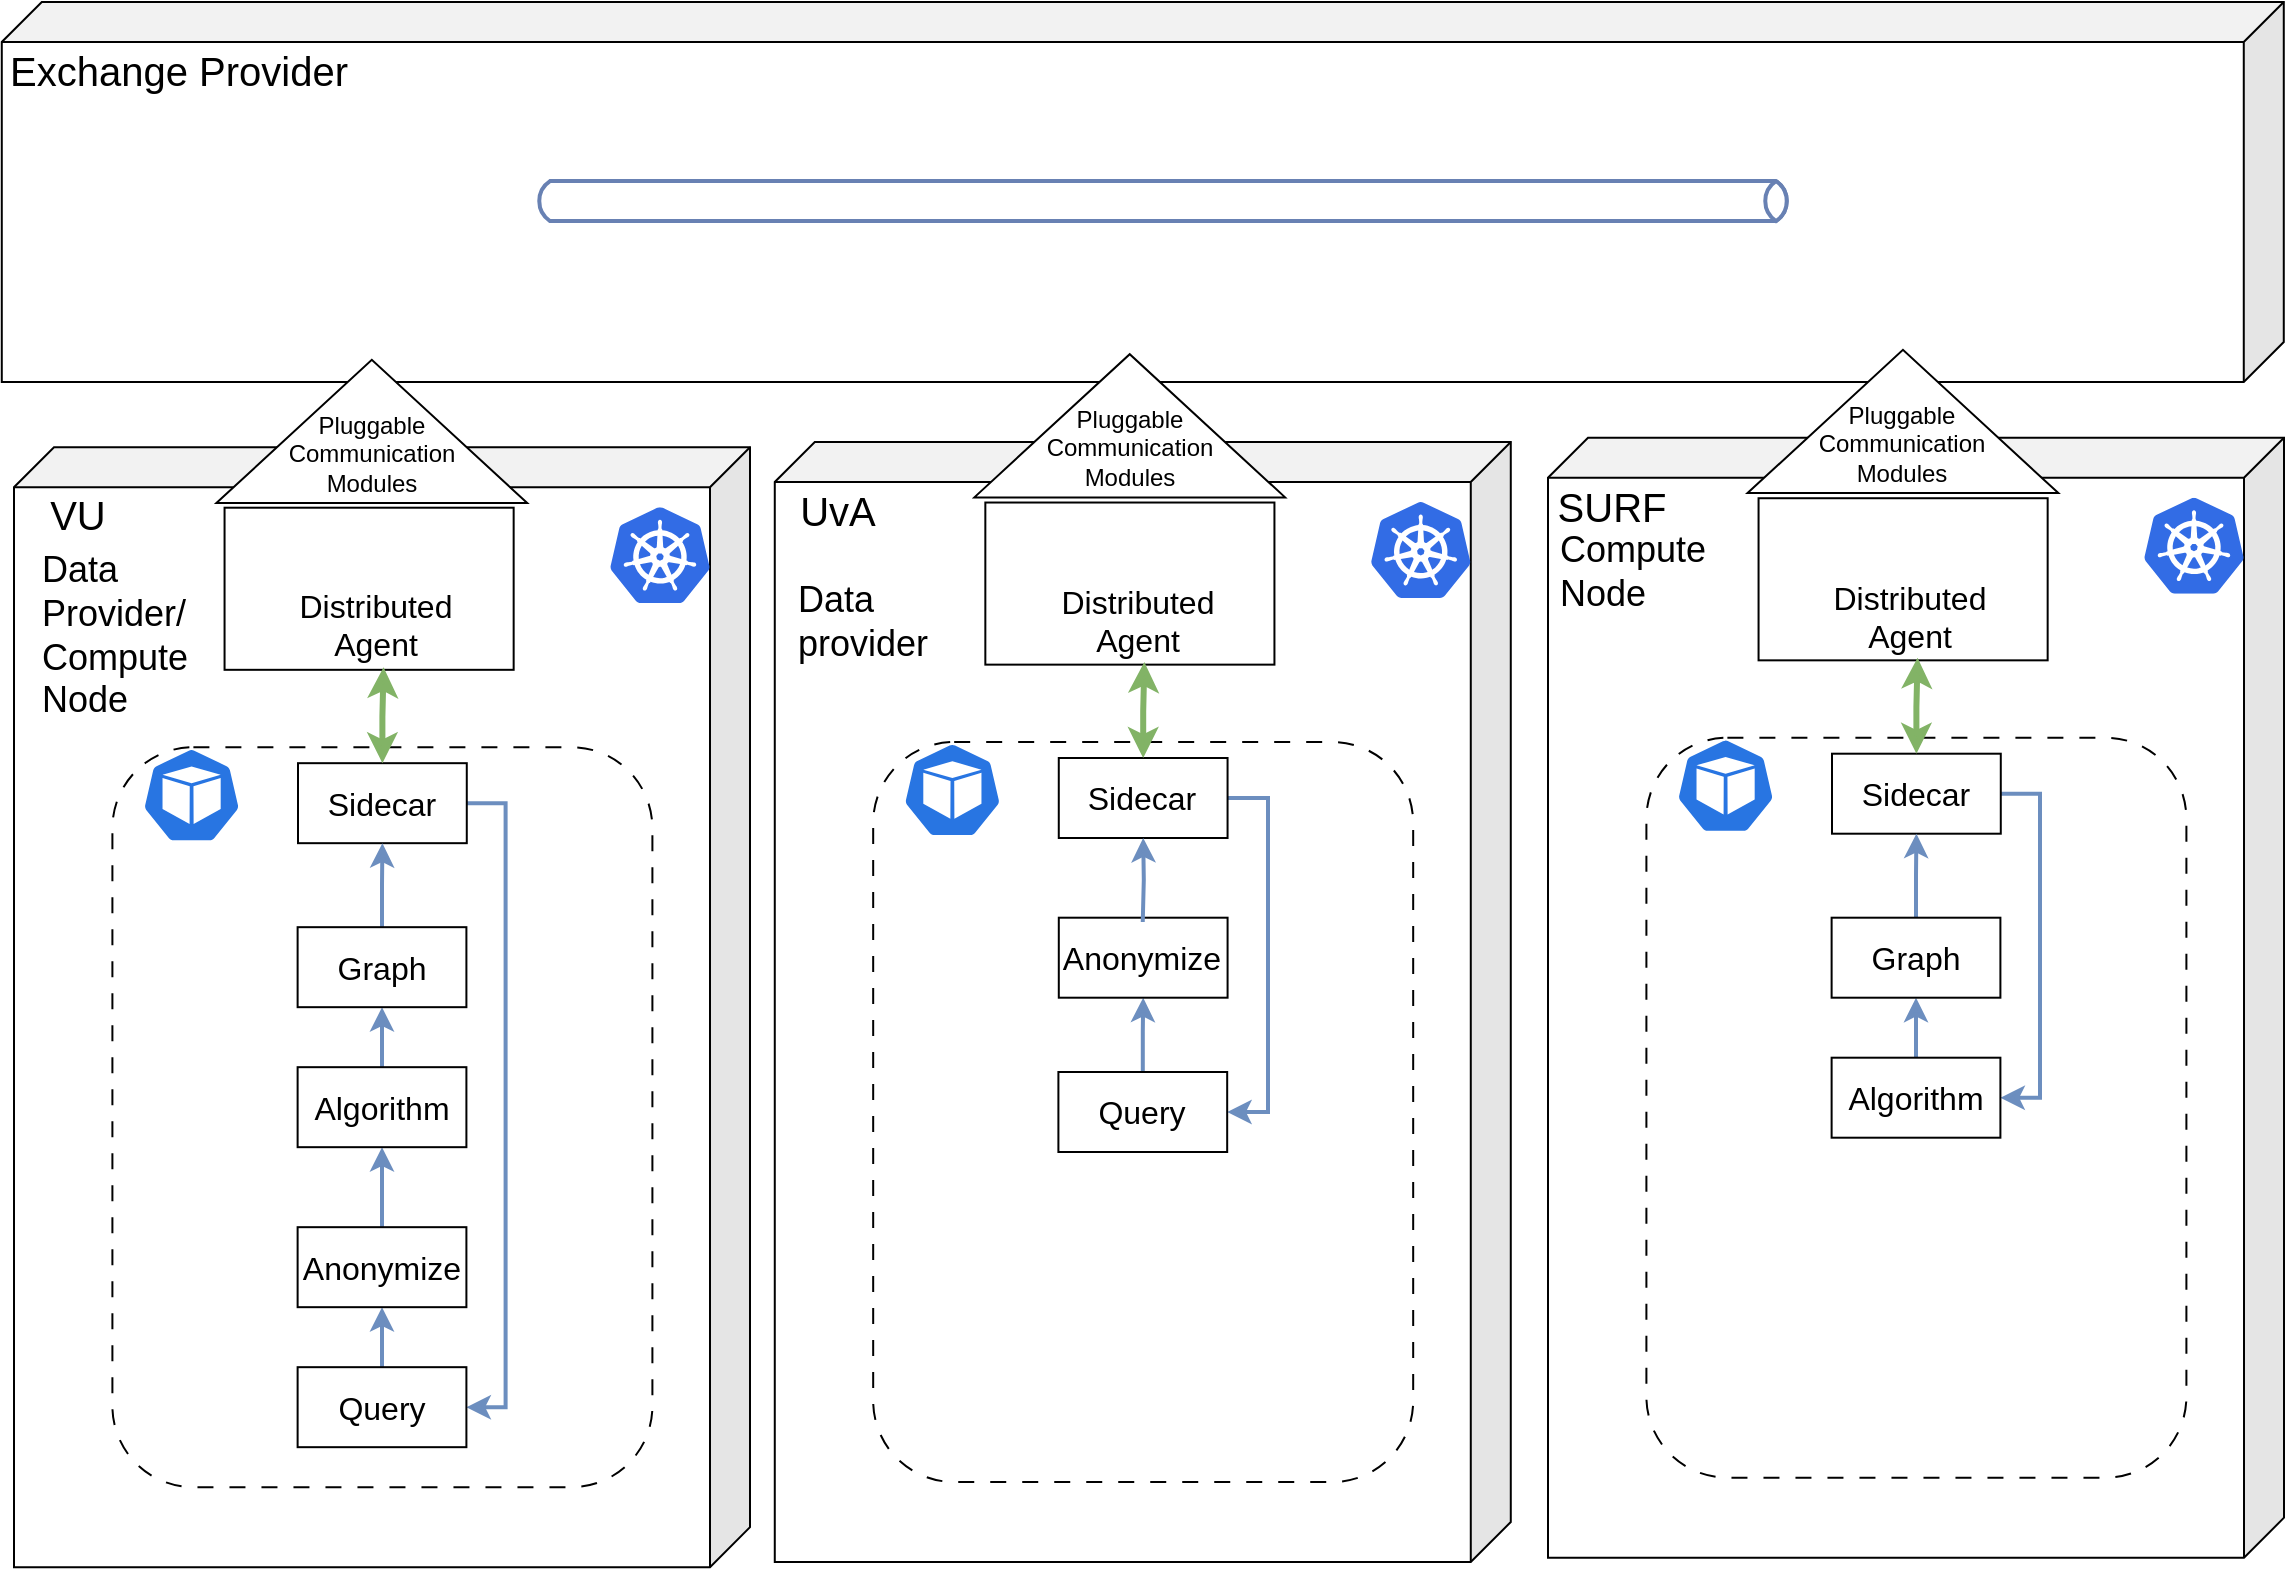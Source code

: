 <mxfile version="22.0.2" type="device">
  <diagram name="Page-1" id="VWLyBR6WL_vDLK74GmtO">
    <mxGraphModel dx="1200" dy="813" grid="1" gridSize="10" guides="1" tooltips="1" connect="1" arrows="1" fold="1" page="1" pageScale="1" pageWidth="1169" pageHeight="827" math="0" shadow="0">
      <root>
        <mxCell id="0" />
        <object label="full" id="4W7vb-_gK_N_zVpGkKDe-186">
          <mxCell parent="0" />
        </object>
        <mxCell id="oW9YRHPPq7T5Wu0JIGHf-0" value="" style="shape=cube;whiteSpace=wrap;html=1;boundedLbl=1;backgroundOutline=1;darkOpacity=0.05;darkOpacity2=0.1;flipH=1;" parent="4W7vb-_gK_N_zVpGkKDe-186" vertex="1">
          <mxGeometry x="20" y="242.59" width="368" height="560" as="geometry" />
        </mxCell>
        <mxCell id="4W7vb-_gK_N_zVpGkKDe-187" value="" style="group;movable=1;resizable=1;rotatable=1;deletable=1;editable=1;locked=0;connectable=1;" parent="4W7vb-_gK_N_zVpGkKDe-186" vertex="1" connectable="0">
          <mxGeometry x="13.89" y="20" width="1141" height="255.483" as="geometry" />
        </mxCell>
        <mxCell id="4W7vb-_gK_N_zVpGkKDe-188" value="" style="shape=cube;whiteSpace=wrap;html=1;boundedLbl=1;backgroundOutline=1;darkOpacity=0.05;darkOpacity2=0.1;flipH=1;" parent="4W7vb-_gK_N_zVpGkKDe-187" vertex="1">
          <mxGeometry width="1141" height="190" as="geometry" />
        </mxCell>
        <mxCell id="4W7vb-_gK_N_zVpGkKDe-189" value="&lt;font style=&quot;font-size: 20px;&quot;&gt;Exchange Provider&lt;/font&gt;" style="text;html=1;strokeColor=none;fillColor=none;align=center;verticalAlign=middle;whiteSpace=wrap;rounded=0;" parent="4W7vb-_gK_N_zVpGkKDe-187" vertex="1">
          <mxGeometry y="30.003" width="177.112" height="7.308" as="geometry" />
        </mxCell>
        <mxCell id="4W7vb-_gK_N_zVpGkKDe-191" value="" style="group;movable=1;resizable=1;rotatable=1;deletable=1;editable=1;locked=0;connectable=1;" parent="4W7vb-_gK_N_zVpGkKDe-187" vertex="1" connectable="0">
          <mxGeometry x="266.11" y="78.24" width="629" height="71.76" as="geometry" />
        </mxCell>
        <mxCell id="4W7vb-_gK_N_zVpGkKDe-192" value="" style="shape=image;verticalLabelPosition=bottom;labelBackgroundColor=default;verticalAlign=top;aspect=fixed;imageAspect=0;image=https://irt-website-cms.azurewebsites.net/media/original_images/RabbitMQ-Logo.wine.png;" parent="4W7vb-_gK_N_zVpGkKDe-191" vertex="1">
          <mxGeometry x="210" y="37.94" width="138.846" height="29.275" as="geometry" />
        </mxCell>
        <mxCell id="4W7vb-_gK_N_zVpGkKDe-195" value="" style="html=1;outlineConnect=0;fillColor=none;strokeColor=#6881B3;gradientColor=none;gradientDirection=north;strokeWidth=2;shape=mxgraph.networks.bus;gradientColor=none;gradientDirection=north;fontColor=#ffffff;perimeter=backbonePerimeter;backboneSize=20;movable=1;resizable=1;rotatable=1;deletable=1;editable=1;locked=0;connectable=1;" parent="4W7vb-_gK_N_zVpGkKDe-187" vertex="1">
          <mxGeometry x="266.11" y="70.0" width="629" height="59.096" as="geometry" />
        </mxCell>
        <mxCell id="oW9YRHPPq7T5Wu0JIGHf-22" value="" style="group" parent="4W7vb-_gK_N_zVpGkKDe-187" vertex="1" connectable="0">
          <mxGeometry x="126.11" y="177" width="147.407" height="75.483" as="geometry" />
        </mxCell>
        <mxCell id="oW9YRHPPq7T5Wu0JIGHf-23" value="" style="triangle;whiteSpace=wrap;html=1;rotation=-90;" parent="oW9YRHPPq7T5Wu0JIGHf-22" vertex="1">
          <mxGeometry x="23.105" y="-39.961" width="71.598" height="155.406" as="geometry" />
        </mxCell>
        <mxCell id="oW9YRHPPq7T5Wu0JIGHf-24" value="&lt;font style=&quot;font-size: 12px;&quot;&gt;Pluggable&lt;br&gt;Communication Modules&lt;/font&gt;" style="text;html=1;strokeColor=none;fillColor=none;align=center;verticalAlign=middle;whiteSpace=wrap;rounded=0;" parent="oW9YRHPPq7T5Wu0JIGHf-22" vertex="1">
          <mxGeometry x="34.841" y="36.367" width="48.133" height="25.372" as="geometry" />
        </mxCell>
        <mxCell id="T8rqHu9YziMsXCaHmrip-9" value="" style="shape=cube;whiteSpace=wrap;html=1;boundedLbl=1;backgroundOutline=1;darkOpacity=0.05;darkOpacity2=0.1;flipH=1;" parent="4W7vb-_gK_N_zVpGkKDe-186" vertex="1">
          <mxGeometry x="400.39" y="240" width="368" height="560" as="geometry" />
        </mxCell>
        <mxCell id="T8rqHu9YziMsXCaHmrip-10" value="&lt;font style=&quot;font-size: 20px;&quot;&gt;UvA&lt;/font&gt;" style="text;html=1;strokeColor=none;fillColor=none;align=center;verticalAlign=middle;whiteSpace=wrap;rounded=0;" parent="4W7vb-_gK_N_zVpGkKDe-186" vertex="1">
          <mxGeometry x="410.27" y="270" width="44.11" height="7.31" as="geometry" />
        </mxCell>
        <mxCell id="T8rqHu9YziMsXCaHmrip-11" value="" style="image;sketch=0;aspect=fixed;html=1;points=[];align=center;fontSize=12;image=img/lib/mscae/Kubernetes.svg;" parent="4W7vb-_gK_N_zVpGkKDe-186" vertex="1">
          <mxGeometry x="698.39" y="270" width="50" height="48" as="geometry" />
        </mxCell>
        <mxCell id="T8rqHu9YziMsXCaHmrip-12" value="" style="sketch=0;html=1;dashed=0;whitespace=wrap;fillColor=#2875E2;strokeColor=#ffffff;points=[[0.005,0.63,0],[0.1,0.2,0],[0.9,0.2,0],[0.5,0,0],[0.995,0.63,0],[0.72,0.99,0],[0.5,1,0],[0.28,0.99,0]];verticalLabelPosition=bottom;align=center;verticalAlign=top;shape=mxgraph.kubernetes.icon;prIcon=pod" parent="4W7vb-_gK_N_zVpGkKDe-186" vertex="1">
          <mxGeometry x="464.19" y="390" width="50" height="48" as="geometry" />
        </mxCell>
        <mxCell id="T8rqHu9YziMsXCaHmrip-15" value="&lt;font style=&quot;font-size: 18px; font-weight: normal;&quot;&gt;Data&lt;br&gt;provider&lt;/font&gt;" style="text;html=1;align=left;verticalAlign=middle;resizable=0;points=[];autosize=1;strokeColor=none;fillColor=none;fontStyle=1;fontSize=18;" parent="4W7vb-_gK_N_zVpGkKDe-186" vertex="1">
          <mxGeometry x="410.27" y="300.14" width="90" height="60" as="geometry" />
        </mxCell>
        <mxCell id="T8rqHu9YziMsXCaHmrip-16" value="" style="group" parent="4W7vb-_gK_N_zVpGkKDe-186" vertex="1" connectable="0">
          <mxGeometry x="518.96" y="194.15" width="147.407" height="75.483" as="geometry" />
        </mxCell>
        <mxCell id="T8rqHu9YziMsXCaHmrip-17" value="" style="triangle;whiteSpace=wrap;html=1;rotation=-90;" parent="T8rqHu9YziMsXCaHmrip-16" vertex="1">
          <mxGeometry x="23.105" y="-39.961" width="71.598" height="155.406" as="geometry" />
        </mxCell>
        <mxCell id="T8rqHu9YziMsXCaHmrip-18" value="&lt;font style=&quot;font-size: 12px;&quot;&gt;Pluggable&lt;br&gt;Communication Modules&lt;/font&gt;" style="text;html=1;strokeColor=none;fillColor=none;align=center;verticalAlign=middle;whiteSpace=wrap;rounded=0;" parent="T8rqHu9YziMsXCaHmrip-16" vertex="1">
          <mxGeometry x="34.841" y="36.367" width="48.133" height="25.372" as="geometry" />
        </mxCell>
        <mxCell id="T8rqHu9YziMsXCaHmrip-19" value="" style="group" parent="4W7vb-_gK_N_zVpGkKDe-186" vertex="1" connectable="0">
          <mxGeometry x="533.746" y="268.576" width="120.484" height="84.574" as="geometry" />
        </mxCell>
        <mxCell id="T8rqHu9YziMsXCaHmrip-20" value="" style="shape=image;verticalLabelPosition=bottom;labelBackgroundColor=default;verticalAlign=top;aspect=fixed;imageAspect=0;image=https://download.logo.wine/logo/Go_(programming_language)/Go_(programming_language)-Logo.wine.png;fontSize=16;" parent="T8rqHu9YziMsXCaHmrip-19" vertex="1">
          <mxGeometry width="82.227" height="54.815" as="geometry" />
        </mxCell>
        <mxCell id="T8rqHu9YziMsXCaHmrip-21" value="" style="rounded=0;whiteSpace=wrap;html=1;fontColor=#000000;labelBackgroundColor=none;fillColor=none;" parent="T8rqHu9YziMsXCaHmrip-19" vertex="1">
          <mxGeometry x="-28.077" y="1.691" width="144.551" height="81.056" as="geometry" />
        </mxCell>
        <mxCell id="T8rqHu9YziMsXCaHmrip-22" value="&lt;span style=&quot;font-size: 16px; background-color: rgb(255, 255, 255);&quot;&gt;Distributed Agent&lt;/span&gt;" style="text;whiteSpace=wrap;html=1;align=center;" parent="T8rqHu9YziMsXCaHmrip-19" vertex="1">
          <mxGeometry x="8.022" y="35.287" width="80.221" height="42.287" as="geometry" />
        </mxCell>
        <mxCell id="T8rqHu9YziMsXCaHmrip-24" value="" style="rounded=1;whiteSpace=wrap;html=1;fillColor=none;dashed=1;dashPattern=8 8;" parent="4W7vb-_gK_N_zVpGkKDe-186" vertex="1">
          <mxGeometry x="449.59" y="390" width="270" height="370" as="geometry" />
        </mxCell>
        <mxCell id="T8rqHu9YziMsXCaHmrip-34" style="edgeStyle=orthogonalEdgeStyle;rounded=0;orthogonalLoop=1;jettySize=auto;html=1;entryX=1;entryY=0.5;entryDx=0;entryDy=0;fillColor=#dae8fc;strokeColor=#6c8ebf;strokeWidth=2;" parent="4W7vb-_gK_N_zVpGkKDe-186" source="T8rqHu9YziMsXCaHmrip-25" target="T8rqHu9YziMsXCaHmrip-26" edge="1">
          <mxGeometry relative="1" as="geometry">
            <Array as="points">
              <mxPoint x="647" y="418" />
              <mxPoint x="647" y="575" />
            </Array>
          </mxGeometry>
        </mxCell>
        <mxCell id="T8rqHu9YziMsXCaHmrip-25" value="&lt;font style=&quot;font-size: 16px;&quot;&gt;Sidecar&lt;/font&gt;" style="rounded=0;whiteSpace=wrap;html=1;" parent="4W7vb-_gK_N_zVpGkKDe-186" vertex="1">
          <mxGeometry x="542.39" y="398" width="84.39" height="40" as="geometry" />
        </mxCell>
        <mxCell id="T8rqHu9YziMsXCaHmrip-30" style="edgeStyle=orthogonalEdgeStyle;rounded=0;orthogonalLoop=1;jettySize=auto;html=1;entryX=0.5;entryY=1;entryDx=0;entryDy=0;fillColor=#dae8fc;strokeColor=#6c8ebf;strokeWidth=2;" parent="4W7vb-_gK_N_zVpGkKDe-186" source="T8rqHu9YziMsXCaHmrip-26" target="T8rqHu9YziMsXCaHmrip-27" edge="1">
          <mxGeometry relative="1" as="geometry" />
        </mxCell>
        <mxCell id="T8rqHu9YziMsXCaHmrip-26" value="&lt;font style=&quot;font-size: 16px;&quot;&gt;Query&lt;/font&gt;" style="rounded=0;whiteSpace=wrap;html=1;" parent="4W7vb-_gK_N_zVpGkKDe-186" vertex="1">
          <mxGeometry x="542.2" y="555" width="84.39" height="40" as="geometry" />
        </mxCell>
        <mxCell id="T8rqHu9YziMsXCaHmrip-27" value="&lt;font style=&quot;font-size: 16px;&quot;&gt;Anonymize&lt;/font&gt;" style="rounded=0;whiteSpace=wrap;html=1;" parent="4W7vb-_gK_N_zVpGkKDe-186" vertex="1">
          <mxGeometry x="542.4" y="477.85" width="84.39" height="40" as="geometry" />
        </mxCell>
        <mxCell id="T8rqHu9YziMsXCaHmrip-33" style="edgeStyle=orthogonalEdgeStyle;rounded=0;orthogonalLoop=1;jettySize=auto;html=1;fillColor=#dae8fc;strokeColor=#6c8ebf;strokeWidth=2;" parent="4W7vb-_gK_N_zVpGkKDe-186" target="T8rqHu9YziMsXCaHmrip-25" edge="1">
          <mxGeometry relative="1" as="geometry">
            <mxPoint x="584.375" y="480.0" as="sourcePoint" />
          </mxGeometry>
        </mxCell>
        <mxCell id="T8rqHu9YziMsXCaHmrip-35" style="edgeStyle=orthogonalEdgeStyle;rounded=0;orthogonalLoop=1;jettySize=auto;html=1;entryX=0.55;entryY=0.984;entryDx=0;entryDy=0;entryPerimeter=0;startArrow=classic;startFill=1;strokeWidth=3;fillColor=#d5e8d4;strokeColor=#82b366;" parent="4W7vb-_gK_N_zVpGkKDe-186" source="T8rqHu9YziMsXCaHmrip-25" target="T8rqHu9YziMsXCaHmrip-21" edge="1">
          <mxGeometry relative="1" as="geometry" />
        </mxCell>
        <mxCell id="T8rqHu9YziMsXCaHmrip-63" value="" style="shape=cube;whiteSpace=wrap;html=1;boundedLbl=1;backgroundOutline=1;darkOpacity=0.05;darkOpacity2=0.1;flipH=1;" parent="4W7vb-_gK_N_zVpGkKDe-186" vertex="1">
          <mxGeometry x="787" y="237.85" width="368" height="560" as="geometry" />
        </mxCell>
        <mxCell id="T8rqHu9YziMsXCaHmrip-64" value="&lt;font style=&quot;font-size: 20px;&quot;&gt;SURF&lt;/font&gt;" style="text;html=1;strokeColor=none;fillColor=none;align=center;verticalAlign=middle;whiteSpace=wrap;rounded=0;" parent="4W7vb-_gK_N_zVpGkKDe-186" vertex="1">
          <mxGeometry x="796.88" y="267.85" width="44.11" height="7.31" as="geometry" />
        </mxCell>
        <mxCell id="T8rqHu9YziMsXCaHmrip-65" value="" style="image;sketch=0;aspect=fixed;html=1;points=[];align=center;fontSize=12;image=img/lib/mscae/Kubernetes.svg;" parent="4W7vb-_gK_N_zVpGkKDe-186" vertex="1">
          <mxGeometry x="1085" y="267.85" width="50" height="48" as="geometry" />
        </mxCell>
        <mxCell id="T8rqHu9YziMsXCaHmrip-66" value="" style="sketch=0;html=1;dashed=0;whitespace=wrap;fillColor=#2875E2;strokeColor=#ffffff;points=[[0.005,0.63,0],[0.1,0.2,0],[0.9,0.2,0],[0.5,0,0],[0.995,0.63,0],[0.72,0.99,0],[0.5,1,0],[0.28,0.99,0]];verticalLabelPosition=bottom;align=center;verticalAlign=top;shape=mxgraph.kubernetes.icon;prIcon=pod" parent="4W7vb-_gK_N_zVpGkKDe-186" vertex="1">
          <mxGeometry x="850.8" y="387.85" width="50" height="48" as="geometry" />
        </mxCell>
        <mxCell id="T8rqHu9YziMsXCaHmrip-67" value="&lt;span style=&quot;font-size: 18px; font-weight: normal;&quot;&gt;&lt;font style=&quot;font-size: 18px;&quot;&gt;Compute&lt;br&gt;Node&lt;/font&gt;&lt;/span&gt;" style="text;html=1;align=left;verticalAlign=middle;resizable=0;points=[];autosize=1;strokeColor=none;fillColor=none;fontStyle=1;fontSize=18;" parent="4W7vb-_gK_N_zVpGkKDe-186" vertex="1">
          <mxGeometry x="790.77" y="275.14" width="100" height="60" as="geometry" />
        </mxCell>
        <mxCell id="T8rqHu9YziMsXCaHmrip-68" value="" style="group" parent="4W7vb-_gK_N_zVpGkKDe-186" vertex="1" connectable="0">
          <mxGeometry x="890.77" y="192" width="147.407" height="75.483" as="geometry" />
        </mxCell>
        <mxCell id="T8rqHu9YziMsXCaHmrip-69" value="" style="triangle;whiteSpace=wrap;html=1;rotation=-90;" parent="T8rqHu9YziMsXCaHmrip-68" vertex="1">
          <mxGeometry x="37.905" y="-39.961" width="71.598" height="155.406" as="geometry" />
        </mxCell>
        <mxCell id="T8rqHu9YziMsXCaHmrip-70" value="&lt;font style=&quot;font-size: 12px;&quot;&gt;Pluggable&lt;br&gt;Communication Modules&lt;/font&gt;" style="text;html=1;strokeColor=none;fillColor=none;align=center;verticalAlign=middle;whiteSpace=wrap;rounded=0;" parent="T8rqHu9YziMsXCaHmrip-68" vertex="1">
          <mxGeometry x="49.641" y="36.367" width="48.133" height="25.372" as="geometry" />
        </mxCell>
        <mxCell id="T8rqHu9YziMsXCaHmrip-71" value="" style="group" parent="4W7vb-_gK_N_zVpGkKDe-186" vertex="1" connectable="0">
          <mxGeometry x="920.356" y="266.426" width="120.484" height="84.574" as="geometry" />
        </mxCell>
        <mxCell id="T8rqHu9YziMsXCaHmrip-72" value="" style="shape=image;verticalLabelPosition=bottom;labelBackgroundColor=default;verticalAlign=top;aspect=fixed;imageAspect=0;image=https://download.logo.wine/logo/Go_(programming_language)/Go_(programming_language)-Logo.wine.png;fontSize=16;" parent="T8rqHu9YziMsXCaHmrip-71" vertex="1">
          <mxGeometry width="82.227" height="54.815" as="geometry" />
        </mxCell>
        <mxCell id="T8rqHu9YziMsXCaHmrip-73" value="" style="rounded=0;whiteSpace=wrap;html=1;fontColor=#000000;labelBackgroundColor=none;fillColor=none;" parent="T8rqHu9YziMsXCaHmrip-71" vertex="1">
          <mxGeometry x="-28.077" y="1.691" width="144.551" height="81.056" as="geometry" />
        </mxCell>
        <mxCell id="T8rqHu9YziMsXCaHmrip-74" value="&lt;span style=&quot;font-size: 16px; background-color: rgb(255, 255, 255);&quot;&gt;Distributed Agent&lt;/span&gt;" style="text;whiteSpace=wrap;html=1;align=center;" parent="T8rqHu9YziMsXCaHmrip-71" vertex="1">
          <mxGeometry x="8.022" y="35.287" width="80.221" height="42.287" as="geometry" />
        </mxCell>
        <mxCell id="T8rqHu9YziMsXCaHmrip-75" value="" style="rounded=1;whiteSpace=wrap;html=1;fillColor=none;dashed=1;dashPattern=8 8;" parent="4W7vb-_gK_N_zVpGkKDe-186" vertex="1">
          <mxGeometry x="836.2" y="387.85" width="270" height="370" as="geometry" />
        </mxCell>
        <mxCell id="T8rqHu9YziMsXCaHmrip-76" style="edgeStyle=orthogonalEdgeStyle;rounded=0;orthogonalLoop=1;jettySize=auto;html=1;entryX=1;entryY=0.5;entryDx=0;entryDy=0;strokeWidth=2;fillColor=#dae8fc;strokeColor=#6c8ebf;" parent="4W7vb-_gK_N_zVpGkKDe-186" source="T8rqHu9YziMsXCaHmrip-77" target="T8rqHu9YziMsXCaHmrip-83" edge="1">
          <mxGeometry relative="1" as="geometry">
            <Array as="points">
              <mxPoint x="1033" y="416" />
              <mxPoint x="1033" y="568" />
            </Array>
            <mxPoint x="1013.2" y="650" as="targetPoint" />
          </mxGeometry>
        </mxCell>
        <mxCell id="T8rqHu9YziMsXCaHmrip-77" value="&lt;font style=&quot;font-size: 16px;&quot;&gt;Sidecar&lt;/font&gt;" style="rounded=0;whiteSpace=wrap;html=1;" parent="4W7vb-_gK_N_zVpGkKDe-186" vertex="1">
          <mxGeometry x="929.0" y="395.85" width="84.39" height="40" as="geometry" />
        </mxCell>
        <mxCell id="T8rqHu9YziMsXCaHmrip-82" style="edgeStyle=orthogonalEdgeStyle;rounded=0;orthogonalLoop=1;jettySize=auto;html=1;entryX=0.5;entryY=1;entryDx=0;entryDy=0;strokeWidth=2;fillColor=#dae8fc;strokeColor=#6c8ebf;" parent="4W7vb-_gK_N_zVpGkKDe-186" source="T8rqHu9YziMsXCaHmrip-83" target="T8rqHu9YziMsXCaHmrip-85" edge="1">
          <mxGeometry relative="1" as="geometry" />
        </mxCell>
        <mxCell id="T8rqHu9YziMsXCaHmrip-83" value="&lt;font style=&quot;font-size: 16px;&quot;&gt;Algorithm&lt;/font&gt;" style="rounded=0;whiteSpace=wrap;html=1;" parent="4W7vb-_gK_N_zVpGkKDe-186" vertex="1">
          <mxGeometry x="928.81" y="547.85" width="84.39" height="40" as="geometry" />
        </mxCell>
        <mxCell id="T8rqHu9YziMsXCaHmrip-84" style="edgeStyle=orthogonalEdgeStyle;rounded=0;orthogonalLoop=1;jettySize=auto;html=1;strokeWidth=2;fillColor=#dae8fc;strokeColor=#6c8ebf;" parent="4W7vb-_gK_N_zVpGkKDe-186" source="T8rqHu9YziMsXCaHmrip-85" target="T8rqHu9YziMsXCaHmrip-77" edge="1">
          <mxGeometry relative="1" as="geometry" />
        </mxCell>
        <mxCell id="T8rqHu9YziMsXCaHmrip-85" value="&lt;font style=&quot;font-size: 16px;&quot;&gt;Graph&lt;/font&gt;" style="rounded=0;whiteSpace=wrap;html=1;" parent="4W7vb-_gK_N_zVpGkKDe-186" vertex="1">
          <mxGeometry x="928.81" y="477.85" width="84.39" height="40" as="geometry" />
        </mxCell>
        <mxCell id="T8rqHu9YziMsXCaHmrip-86" style="edgeStyle=orthogonalEdgeStyle;rounded=0;orthogonalLoop=1;jettySize=auto;html=1;entryX=0.55;entryY=0.984;entryDx=0;entryDy=0;entryPerimeter=0;startArrow=classic;startFill=1;strokeWidth=3;fillColor=#d5e8d4;strokeColor=#82b366;" parent="4W7vb-_gK_N_zVpGkKDe-186" source="T8rqHu9YziMsXCaHmrip-77" target="T8rqHu9YziMsXCaHmrip-73" edge="1">
          <mxGeometry relative="1" as="geometry" />
        </mxCell>
        <mxCell id="oW9YRHPPq7T5Wu0JIGHf-1" value="&lt;font style=&quot;font-size: 20px;&quot;&gt;VU&lt;/font&gt;" style="text;html=1;strokeColor=none;fillColor=none;align=center;verticalAlign=middle;whiteSpace=wrap;rounded=0;" parent="4W7vb-_gK_N_zVpGkKDe-186" vertex="1">
          <mxGeometry x="29.88" y="272.59" width="44.11" height="7.31" as="geometry" />
        </mxCell>
        <mxCell id="oW9YRHPPq7T5Wu0JIGHf-2" value="" style="image;sketch=0;aspect=fixed;html=1;points=[];align=center;fontSize=12;image=img/lib/mscae/Kubernetes.svg;" parent="4W7vb-_gK_N_zVpGkKDe-186" vertex="1">
          <mxGeometry x="318.0" y="272.59" width="50" height="48" as="geometry" />
        </mxCell>
        <mxCell id="oW9YRHPPq7T5Wu0JIGHf-3" value="" style="sketch=0;html=1;dashed=0;whitespace=wrap;fillColor=#2875E2;strokeColor=#ffffff;points=[[0.005,0.63,0],[0.1,0.2,0],[0.9,0.2,0],[0.5,0,0],[0.995,0.63,0],[0.72,0.99,0],[0.5,1,0],[0.28,0.99,0]];verticalLabelPosition=bottom;align=center;verticalAlign=top;shape=mxgraph.kubernetes.icon;prIcon=pod" parent="4W7vb-_gK_N_zVpGkKDe-186" vertex="1">
          <mxGeometry x="83.8" y="392.59" width="50" height="48" as="geometry" />
        </mxCell>
        <mxCell id="oW9YRHPPq7T5Wu0JIGHf-4" value="&lt;span style=&quot;font-size: 18px; font-weight: normal;&quot;&gt;&lt;font style=&quot;font-size: 18px;&quot;&gt;Data&lt;br&gt;Provider/&lt;br&gt;Compute&lt;br style=&quot;font-size: 18px;&quot;&gt;Node&lt;/font&gt;&lt;/span&gt;" style="text;html=1;align=left;verticalAlign=middle;resizable=0;points=[];autosize=1;strokeColor=none;fillColor=none;fontStyle=1;fontSize=18;" parent="4W7vb-_gK_N_zVpGkKDe-186" vertex="1">
          <mxGeometry x="31.88" y="286.73" width="100" height="100" as="geometry" />
        </mxCell>
        <mxCell id="oW9YRHPPq7T5Wu0JIGHf-6" value="" style="group" parent="4W7vb-_gK_N_zVpGkKDe-186" vertex="1" connectable="0">
          <mxGeometry x="153.356" y="271.166" width="120.484" height="84.574" as="geometry" />
        </mxCell>
        <mxCell id="oW9YRHPPq7T5Wu0JIGHf-7" value="" style="shape=image;verticalLabelPosition=bottom;labelBackgroundColor=default;verticalAlign=top;aspect=fixed;imageAspect=0;image=https://download.logo.wine/logo/Go_(programming_language)/Go_(programming_language)-Logo.wine.png;fontSize=16;" parent="oW9YRHPPq7T5Wu0JIGHf-6" vertex="1">
          <mxGeometry width="82.227" height="54.815" as="geometry" />
        </mxCell>
        <mxCell id="oW9YRHPPq7T5Wu0JIGHf-8" value="" style="rounded=0;whiteSpace=wrap;html=1;fontColor=#000000;labelBackgroundColor=none;fillColor=none;" parent="oW9YRHPPq7T5Wu0JIGHf-6" vertex="1">
          <mxGeometry x="-28.077" y="1.691" width="144.551" height="81.056" as="geometry" />
        </mxCell>
        <mxCell id="oW9YRHPPq7T5Wu0JIGHf-9" value="&lt;span style=&quot;font-size: 16px; background-color: rgb(255, 255, 255);&quot;&gt;Distributed Agent&lt;/span&gt;" style="text;whiteSpace=wrap;html=1;align=center;" parent="oW9YRHPPq7T5Wu0JIGHf-6" vertex="1">
          <mxGeometry x="8.022" y="35.287" width="80.221" height="42.287" as="geometry" />
        </mxCell>
        <mxCell id="oW9YRHPPq7T5Wu0JIGHf-10" value="" style="rounded=1;whiteSpace=wrap;html=1;fillColor=none;dashed=1;dashPattern=8 8;" parent="4W7vb-_gK_N_zVpGkKDe-186" vertex="1">
          <mxGeometry x="69.2" y="392.59" width="270" height="370" as="geometry" />
        </mxCell>
        <mxCell id="oW9YRHPPq7T5Wu0JIGHf-11" style="edgeStyle=orthogonalEdgeStyle;rounded=0;orthogonalLoop=1;jettySize=auto;html=1;entryX=1;entryY=0.5;entryDx=0;entryDy=0;fillColor=#dae8fc;strokeColor=#6c8ebf;strokeWidth=2;" parent="4W7vb-_gK_N_zVpGkKDe-186" source="oW9YRHPPq7T5Wu0JIGHf-12" target="oW9YRHPPq7T5Wu0JIGHf-14" edge="1">
          <mxGeometry relative="1" as="geometry">
            <Array as="points">
              <mxPoint x="265.81" y="420.59" />
              <mxPoint x="265.81" y="722.59" />
            </Array>
          </mxGeometry>
        </mxCell>
        <mxCell id="oW9YRHPPq7T5Wu0JIGHf-12" value="&lt;font style=&quot;font-size: 16px;&quot;&gt;Sidecar&lt;/font&gt;" style="rounded=0;whiteSpace=wrap;html=1;" parent="4W7vb-_gK_N_zVpGkKDe-186" vertex="1">
          <mxGeometry x="162.0" y="400.59" width="84.39" height="40" as="geometry" />
        </mxCell>
        <mxCell id="oW9YRHPPq7T5Wu0JIGHf-13" style="edgeStyle=orthogonalEdgeStyle;rounded=0;orthogonalLoop=1;jettySize=auto;html=1;entryX=0.5;entryY=1;entryDx=0;entryDy=0;fillColor=#dae8fc;strokeColor=#6c8ebf;strokeWidth=2;" parent="4W7vb-_gK_N_zVpGkKDe-186" source="oW9YRHPPq7T5Wu0JIGHf-14" target="oW9YRHPPq7T5Wu0JIGHf-16" edge="1">
          <mxGeometry relative="1" as="geometry" />
        </mxCell>
        <mxCell id="oW9YRHPPq7T5Wu0JIGHf-14" value="&lt;font style=&quot;font-size: 16px;&quot;&gt;Query&lt;/font&gt;" style="rounded=0;whiteSpace=wrap;html=1;" parent="4W7vb-_gK_N_zVpGkKDe-186" vertex="1">
          <mxGeometry x="161.81" y="702.59" width="84.39" height="40" as="geometry" />
        </mxCell>
        <mxCell id="oW9YRHPPq7T5Wu0JIGHf-15" style="edgeStyle=orthogonalEdgeStyle;rounded=0;orthogonalLoop=1;jettySize=auto;html=1;entryX=0.5;entryY=1;entryDx=0;entryDy=0;fillColor=#dae8fc;strokeColor=#6c8ebf;strokeWidth=2;" parent="4W7vb-_gK_N_zVpGkKDe-186" source="oW9YRHPPq7T5Wu0JIGHf-16" target="oW9YRHPPq7T5Wu0JIGHf-18" edge="1">
          <mxGeometry relative="1" as="geometry" />
        </mxCell>
        <mxCell id="oW9YRHPPq7T5Wu0JIGHf-16" value="&lt;font style=&quot;font-size: 16px;&quot;&gt;Anonymize&lt;/font&gt;" style="rounded=0;whiteSpace=wrap;html=1;" parent="4W7vb-_gK_N_zVpGkKDe-186" vertex="1">
          <mxGeometry x="161.81" y="632.59" width="84.39" height="40" as="geometry" />
        </mxCell>
        <mxCell id="oW9YRHPPq7T5Wu0JIGHf-17" style="edgeStyle=orthogonalEdgeStyle;rounded=0;orthogonalLoop=1;jettySize=auto;html=1;entryX=0.5;entryY=1;entryDx=0;entryDy=0;fillColor=#dae8fc;strokeColor=#6c8ebf;strokeWidth=2;" parent="4W7vb-_gK_N_zVpGkKDe-186" source="oW9YRHPPq7T5Wu0JIGHf-18" target="oW9YRHPPq7T5Wu0JIGHf-20" edge="1">
          <mxGeometry relative="1" as="geometry" />
        </mxCell>
        <mxCell id="oW9YRHPPq7T5Wu0JIGHf-18" value="&lt;font style=&quot;font-size: 16px;&quot;&gt;Algorithm&lt;/font&gt;" style="rounded=0;whiteSpace=wrap;html=1;" parent="4W7vb-_gK_N_zVpGkKDe-186" vertex="1">
          <mxGeometry x="161.81" y="552.59" width="84.39" height="40" as="geometry" />
        </mxCell>
        <mxCell id="oW9YRHPPq7T5Wu0JIGHf-19" style="edgeStyle=orthogonalEdgeStyle;rounded=0;orthogonalLoop=1;jettySize=auto;html=1;fillColor=#dae8fc;strokeColor=#6c8ebf;strokeWidth=2;" parent="4W7vb-_gK_N_zVpGkKDe-186" source="oW9YRHPPq7T5Wu0JIGHf-20" target="oW9YRHPPq7T5Wu0JIGHf-12" edge="1">
          <mxGeometry relative="1" as="geometry" />
        </mxCell>
        <mxCell id="oW9YRHPPq7T5Wu0JIGHf-20" value="&lt;font style=&quot;font-size: 16px;&quot;&gt;Graph&lt;/font&gt;" style="rounded=0;whiteSpace=wrap;html=1;" parent="4W7vb-_gK_N_zVpGkKDe-186" vertex="1">
          <mxGeometry x="161.81" y="482.59" width="84.39" height="40" as="geometry" />
        </mxCell>
        <mxCell id="oW9YRHPPq7T5Wu0JIGHf-21" style="edgeStyle=orthogonalEdgeStyle;rounded=0;orthogonalLoop=1;jettySize=auto;html=1;entryX=0.55;entryY=0.984;entryDx=0;entryDy=0;entryPerimeter=0;startArrow=classic;startFill=1;strokeWidth=3;fillColor=#d5e8d4;strokeColor=#82b366;" parent="4W7vb-_gK_N_zVpGkKDe-186" source="oW9YRHPPq7T5Wu0JIGHf-12" target="oW9YRHPPq7T5Wu0JIGHf-8" edge="1">
          <mxGeometry relative="1" as="geometry" />
        </mxCell>
      </root>
    </mxGraphModel>
  </diagram>
</mxfile>
